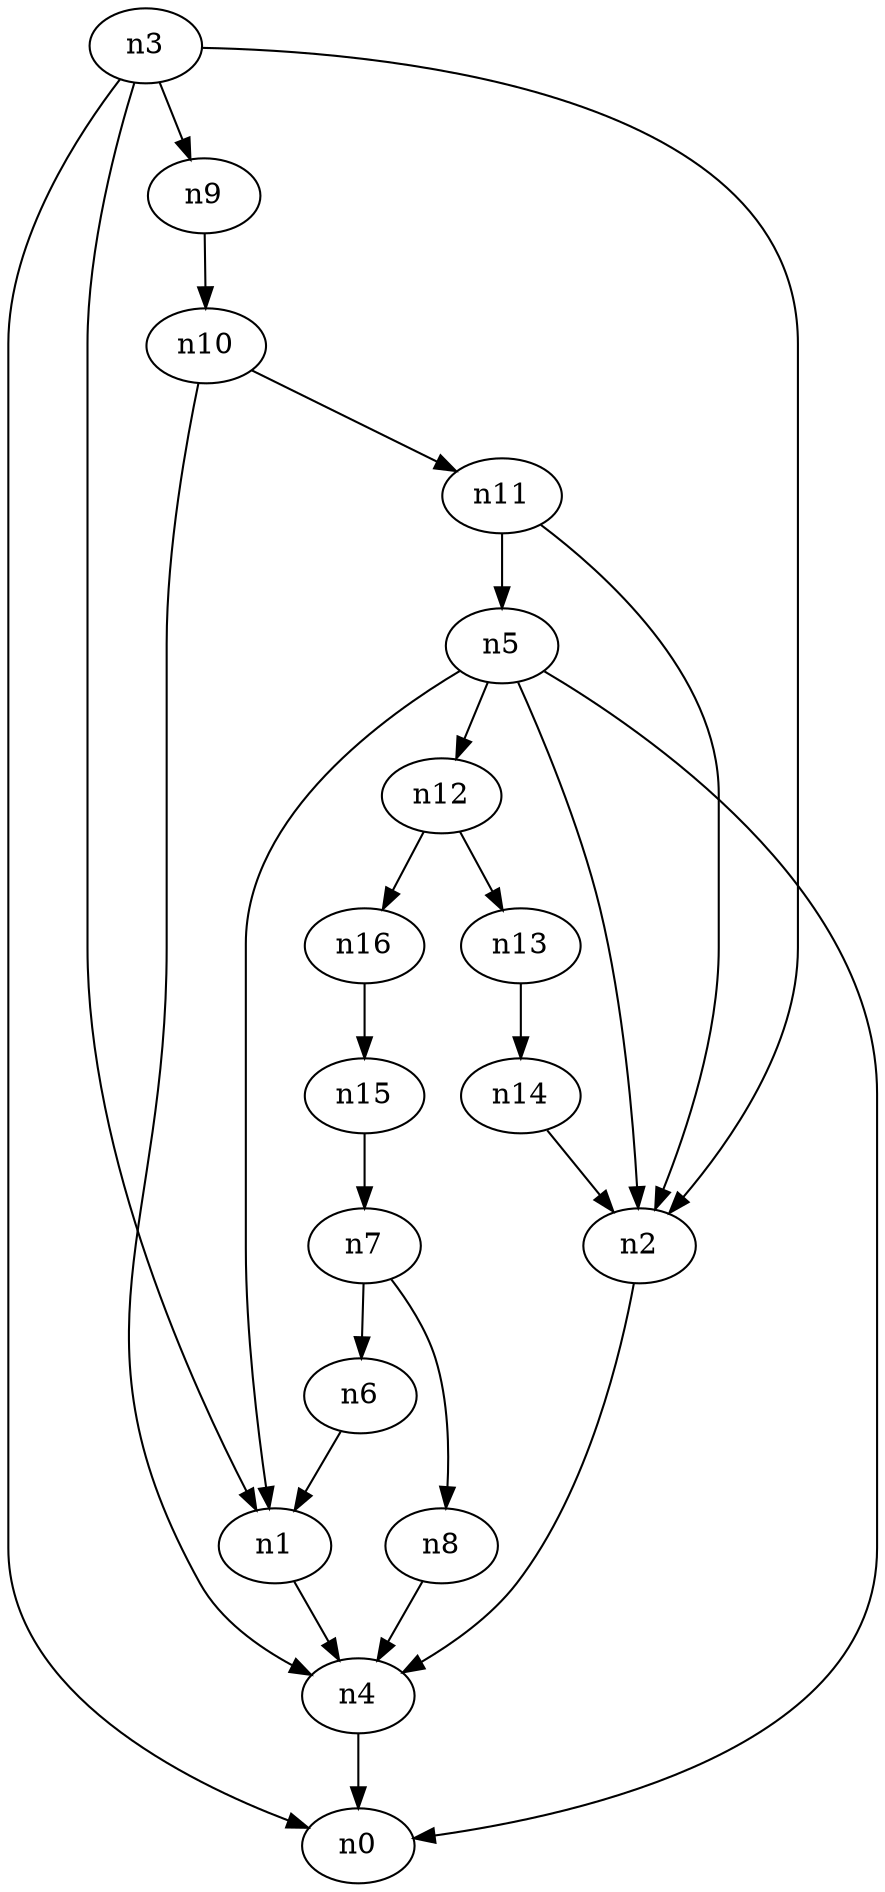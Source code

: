 digraph G {
	n1 -> n4	 [_graphml_id=e4];
	n2 -> n4	 [_graphml_id=e7];
	n3 -> n0	 [_graphml_id=e0];
	n3 -> n1	 [_graphml_id=e3];
	n3 -> n2	 [_graphml_id=e6];
	n3 -> n9	 [_graphml_id=e13];
	n4 -> n0	 [_graphml_id=e1];
	n5 -> n0	 [_graphml_id=e2];
	n5 -> n1	 [_graphml_id=e5];
	n5 -> n2	 [_graphml_id=e8];
	n5 -> n12	 [_graphml_id=e19];
	n6 -> n1	 [_graphml_id=e9];
	n7 -> n6	 [_graphml_id=e10];
	n7 -> n8	 [_graphml_id=e11];
	n8 -> n4	 [_graphml_id=e12];
	n9 -> n10	 [_graphml_id=e14];
	n10 -> n4	 [_graphml_id=e15];
	n10 -> n11	 [_graphml_id=e18];
	n11 -> n2	 [_graphml_id=e16];
	n11 -> n5	 [_graphml_id=e17];
	n12 -> n13	 [_graphml_id=e20];
	n12 -> n16	 [_graphml_id=e25];
	n13 -> n14	 [_graphml_id=e21];
	n14 -> n2	 [_graphml_id=e22];
	n15 -> n7	 [_graphml_id=e23];
	n16 -> n15	 [_graphml_id=e24];
}
